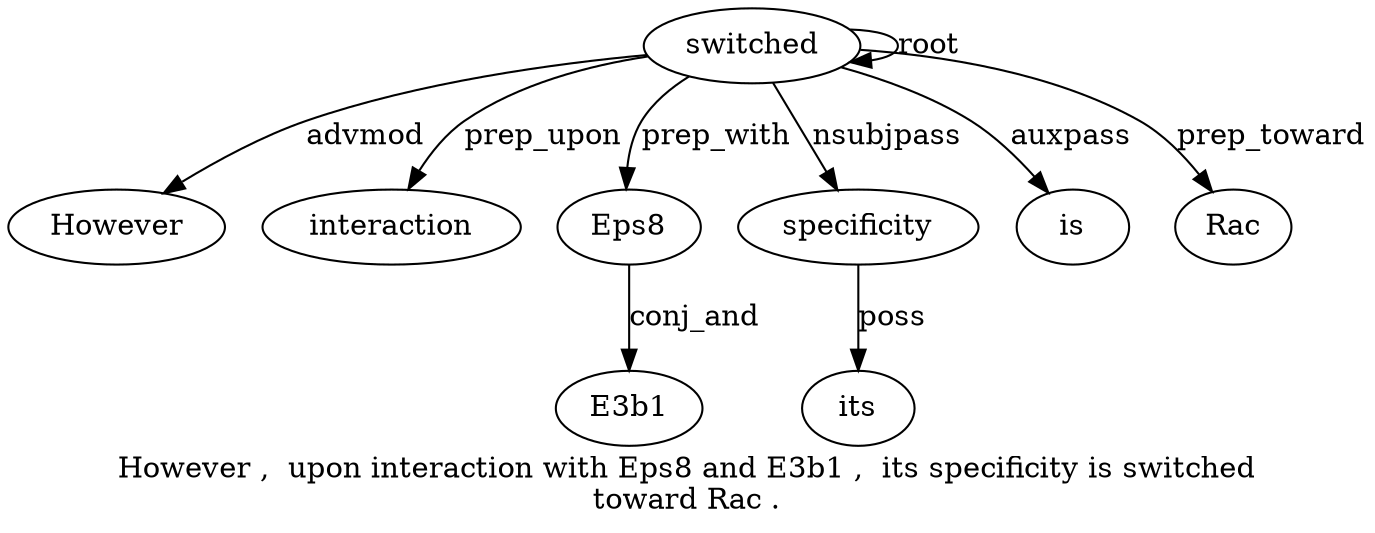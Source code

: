 digraph "However ,  upon interaction with Eps8 and E3b1 ,  its specificity is switched toward Rac ." {
label="However ,  upon interaction with Eps8 and E3b1 ,  its specificity is switched
toward Rac .";
switched13 [style=filled, fillcolor=white, label=switched];
However1 [style=filled, fillcolor=white, label=However];
switched13 -> However1  [label=advmod];
interaction4 [style=filled, fillcolor=white, label=interaction];
switched13 -> interaction4  [label=prep_upon];
Eps86 [style=filled, fillcolor=white, label=Eps8];
switched13 -> Eps86  [label=prep_with];
E3b18 [style=filled, fillcolor=white, label=E3b1];
Eps86 -> E3b18  [label=conj_and];
specificity11 [style=filled, fillcolor=white, label=specificity];
its10 [style=filled, fillcolor=white, label=its];
specificity11 -> its10  [label=poss];
switched13 -> specificity11  [label=nsubjpass];
is12 [style=filled, fillcolor=white, label=is];
switched13 -> is12  [label=auxpass];
switched13 -> switched13  [label=root];
Rac15 [style=filled, fillcolor=white, label=Rac];
switched13 -> Rac15  [label=prep_toward];
}
